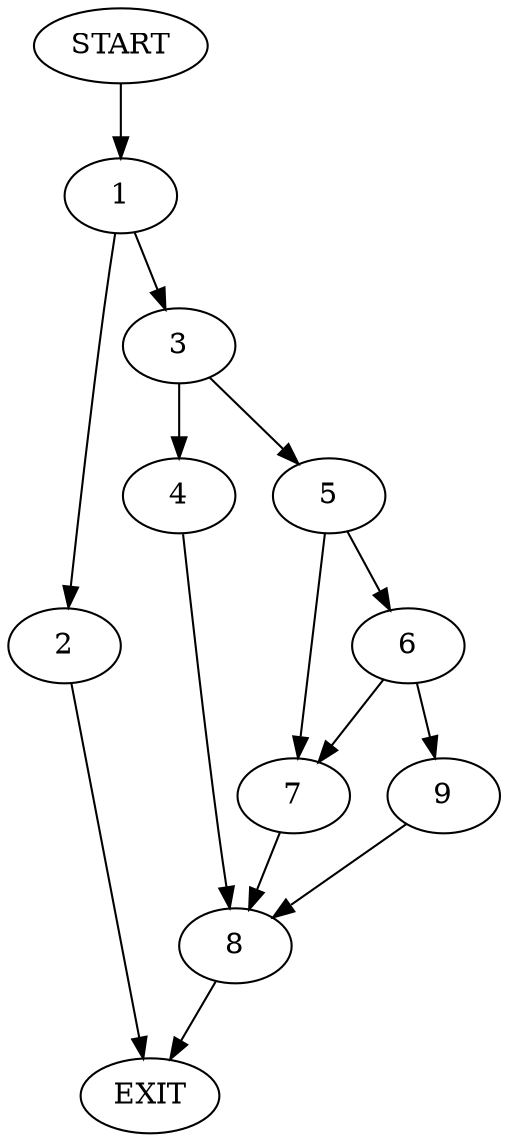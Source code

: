 digraph {
0 [label="START"]
10 [label="EXIT"]
0 -> 1
1 -> 2
1 -> 3
2 -> 10
3 -> 4
3 -> 5
5 -> 6
5 -> 7
4 -> 8
6 -> 9
6 -> 7
7 -> 8
9 -> 8
8 -> 10
}
